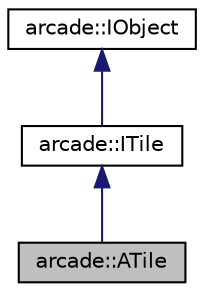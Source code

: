 digraph "arcade::ATile"
{
 // LATEX_PDF_SIZE
  edge [fontname="Helvetica",fontsize="10",labelfontname="Helvetica",labelfontsize="10"];
  node [fontname="Helvetica",fontsize="10",shape=record];
  Node1 [label="arcade::ATile",height=0.2,width=0.4,color="black", fillcolor="grey75", style="filled", fontcolor="black",tooltip=" "];
  Node2 -> Node1 [dir="back",color="midnightblue",fontsize="10",style="solid"];
  Node2 [label="arcade::ITile",height=0.2,width=0.4,color="black", fillcolor="white", style="filled",URL="$classarcade_1_1ITile.html",tooltip="virtual class for all Tile in the arcade box"];
  Node3 -> Node2 [dir="back",color="midnightblue",fontsize="10",style="solid"];
  Node3 [label="arcade::IObject",height=0.2,width=0.4,color="black", fillcolor="white", style="filled",URL="$classarcade_1_1IObject.html",tooltip="virtual class for all objects in the arcade box"];
}
